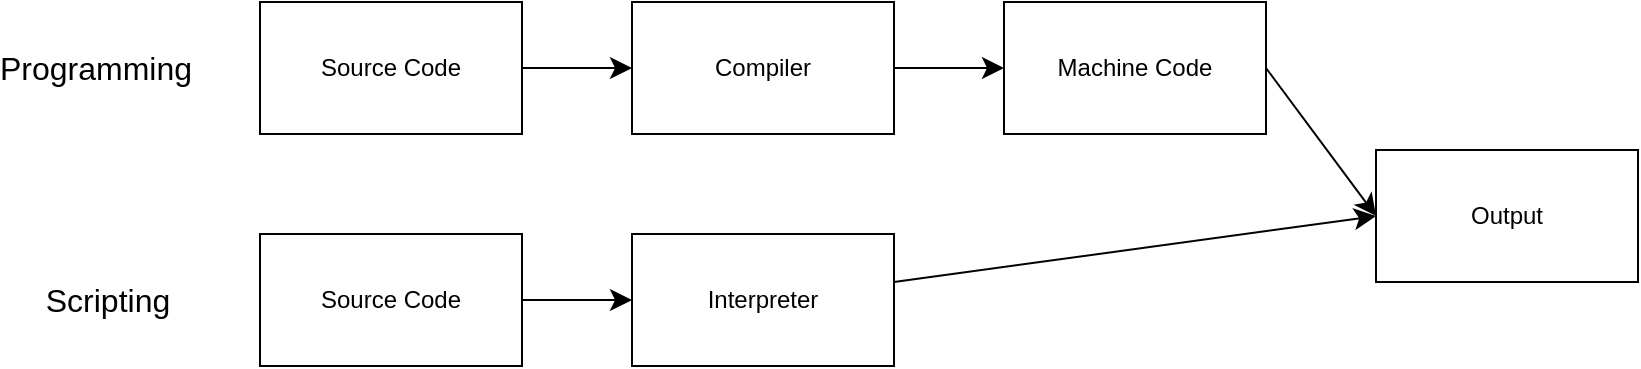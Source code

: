 <mxfile version="24.2.5" type="device">
  <diagram name="Page-1" id="a7s1mC4PnU82PC-X18r7">
    <mxGraphModel dx="1112" dy="828" grid="0" gridSize="10" guides="1" tooltips="1" connect="1" arrows="1" fold="1" page="0" pageScale="1" pageWidth="827" pageHeight="1169" math="0" shadow="0">
      <root>
        <mxCell id="0" />
        <mxCell id="1" parent="0" />
        <mxCell id="IPKsLXc-zjMilTqvsr9f-1" value="Source Code" style="rounded=0;whiteSpace=wrap;html=1;" vertex="1" parent="1">
          <mxGeometry x="30" y="78" width="131" height="66" as="geometry" />
        </mxCell>
        <mxCell id="IPKsLXc-zjMilTqvsr9f-2" value="Source Code" style="rounded=0;whiteSpace=wrap;html=1;" vertex="1" parent="1">
          <mxGeometry x="30" y="194" width="131" height="66" as="geometry" />
        </mxCell>
        <mxCell id="IPKsLXc-zjMilTqvsr9f-4" value="Compiler" style="rounded=0;whiteSpace=wrap;html=1;" vertex="1" parent="1">
          <mxGeometry x="216" y="78" width="131" height="66" as="geometry" />
        </mxCell>
        <mxCell id="IPKsLXc-zjMilTqvsr9f-5" value="Machine Code" style="rounded=0;whiteSpace=wrap;html=1;" vertex="1" parent="1">
          <mxGeometry x="402" y="78" width="131" height="66" as="geometry" />
        </mxCell>
        <mxCell id="IPKsLXc-zjMilTqvsr9f-6" value="Interpreter" style="rounded=0;whiteSpace=wrap;html=1;" vertex="1" parent="1">
          <mxGeometry x="216" y="194" width="131" height="66" as="geometry" />
        </mxCell>
        <mxCell id="IPKsLXc-zjMilTqvsr9f-7" value="Output" style="rounded=0;whiteSpace=wrap;html=1;" vertex="1" parent="1">
          <mxGeometry x="588" y="152" width="131" height="66" as="geometry" />
        </mxCell>
        <mxCell id="IPKsLXc-zjMilTqvsr9f-8" value="" style="endArrow=classic;html=1;rounded=0;fontSize=12;startSize=8;endSize=8;curved=1;exitX=1;exitY=0.5;exitDx=0;exitDy=0;entryX=0;entryY=0.5;entryDx=0;entryDy=0;" edge="1" parent="1" source="IPKsLXc-zjMilTqvsr9f-1" target="IPKsLXc-zjMilTqvsr9f-4">
          <mxGeometry width="50" height="50" relative="1" as="geometry">
            <mxPoint x="212" y="225" as="sourcePoint" />
            <mxPoint x="262" y="175" as="targetPoint" />
          </mxGeometry>
        </mxCell>
        <mxCell id="IPKsLXc-zjMilTqvsr9f-9" value="" style="endArrow=classic;html=1;rounded=0;fontSize=12;startSize=8;endSize=8;curved=1;entryX=0;entryY=0.5;entryDx=0;entryDy=0;" edge="1" parent="1" source="IPKsLXc-zjMilTqvsr9f-4" target="IPKsLXc-zjMilTqvsr9f-5">
          <mxGeometry width="50" height="50" relative="1" as="geometry">
            <mxPoint x="347" y="161" as="sourcePoint" />
            <mxPoint x="417.711" y="111" as="targetPoint" />
          </mxGeometry>
        </mxCell>
        <mxCell id="IPKsLXc-zjMilTqvsr9f-10" value="" style="endArrow=classic;html=1;rounded=0;fontSize=12;startSize=8;endSize=8;curved=1;entryX=0;entryY=0.5;entryDx=0;entryDy=0;" edge="1" parent="1" source="IPKsLXc-zjMilTqvsr9f-2" target="IPKsLXc-zjMilTqvsr9f-6">
          <mxGeometry width="50" height="50" relative="1" as="geometry">
            <mxPoint x="161" y="277" as="sourcePoint" />
            <mxPoint x="231.711" y="227" as="targetPoint" />
          </mxGeometry>
        </mxCell>
        <mxCell id="IPKsLXc-zjMilTqvsr9f-11" value="" style="endArrow=classic;html=1;rounded=0;fontSize=12;startSize=8;endSize=8;curved=1;entryX=0;entryY=0.5;entryDx=0;entryDy=0;" edge="1" parent="1" source="IPKsLXc-zjMilTqvsr9f-6" target="IPKsLXc-zjMilTqvsr9f-7">
          <mxGeometry width="50" height="50" relative="1" as="geometry">
            <mxPoint x="347" y="277" as="sourcePoint" />
            <mxPoint x="417.711" y="227" as="targetPoint" />
          </mxGeometry>
        </mxCell>
        <mxCell id="IPKsLXc-zjMilTqvsr9f-12" value="" style="endArrow=classic;html=1;rounded=0;fontSize=12;startSize=8;endSize=8;curved=1;entryX=0;entryY=0.5;entryDx=0;entryDy=0;exitX=1;exitY=0.5;exitDx=0;exitDy=0;" edge="1" parent="1" source="IPKsLXc-zjMilTqvsr9f-5" target="IPKsLXc-zjMilTqvsr9f-7">
          <mxGeometry width="50" height="50" relative="1" as="geometry">
            <mxPoint x="533" y="161" as="sourcePoint" />
            <mxPoint x="603.711" y="111" as="targetPoint" />
          </mxGeometry>
        </mxCell>
        <mxCell id="IPKsLXc-zjMilTqvsr9f-13" value="Programming" style="text;html=1;align=center;verticalAlign=middle;whiteSpace=wrap;rounded=0;fontSize=16;" vertex="1" parent="1">
          <mxGeometry x="-82" y="96" width="60" height="30" as="geometry" />
        </mxCell>
        <mxCell id="IPKsLXc-zjMilTqvsr9f-14" value="Scripting" style="text;html=1;align=center;verticalAlign=middle;whiteSpace=wrap;rounded=0;fontSize=16;" vertex="1" parent="1">
          <mxGeometry x="-76" y="212" width="60" height="30" as="geometry" />
        </mxCell>
      </root>
    </mxGraphModel>
  </diagram>
</mxfile>
